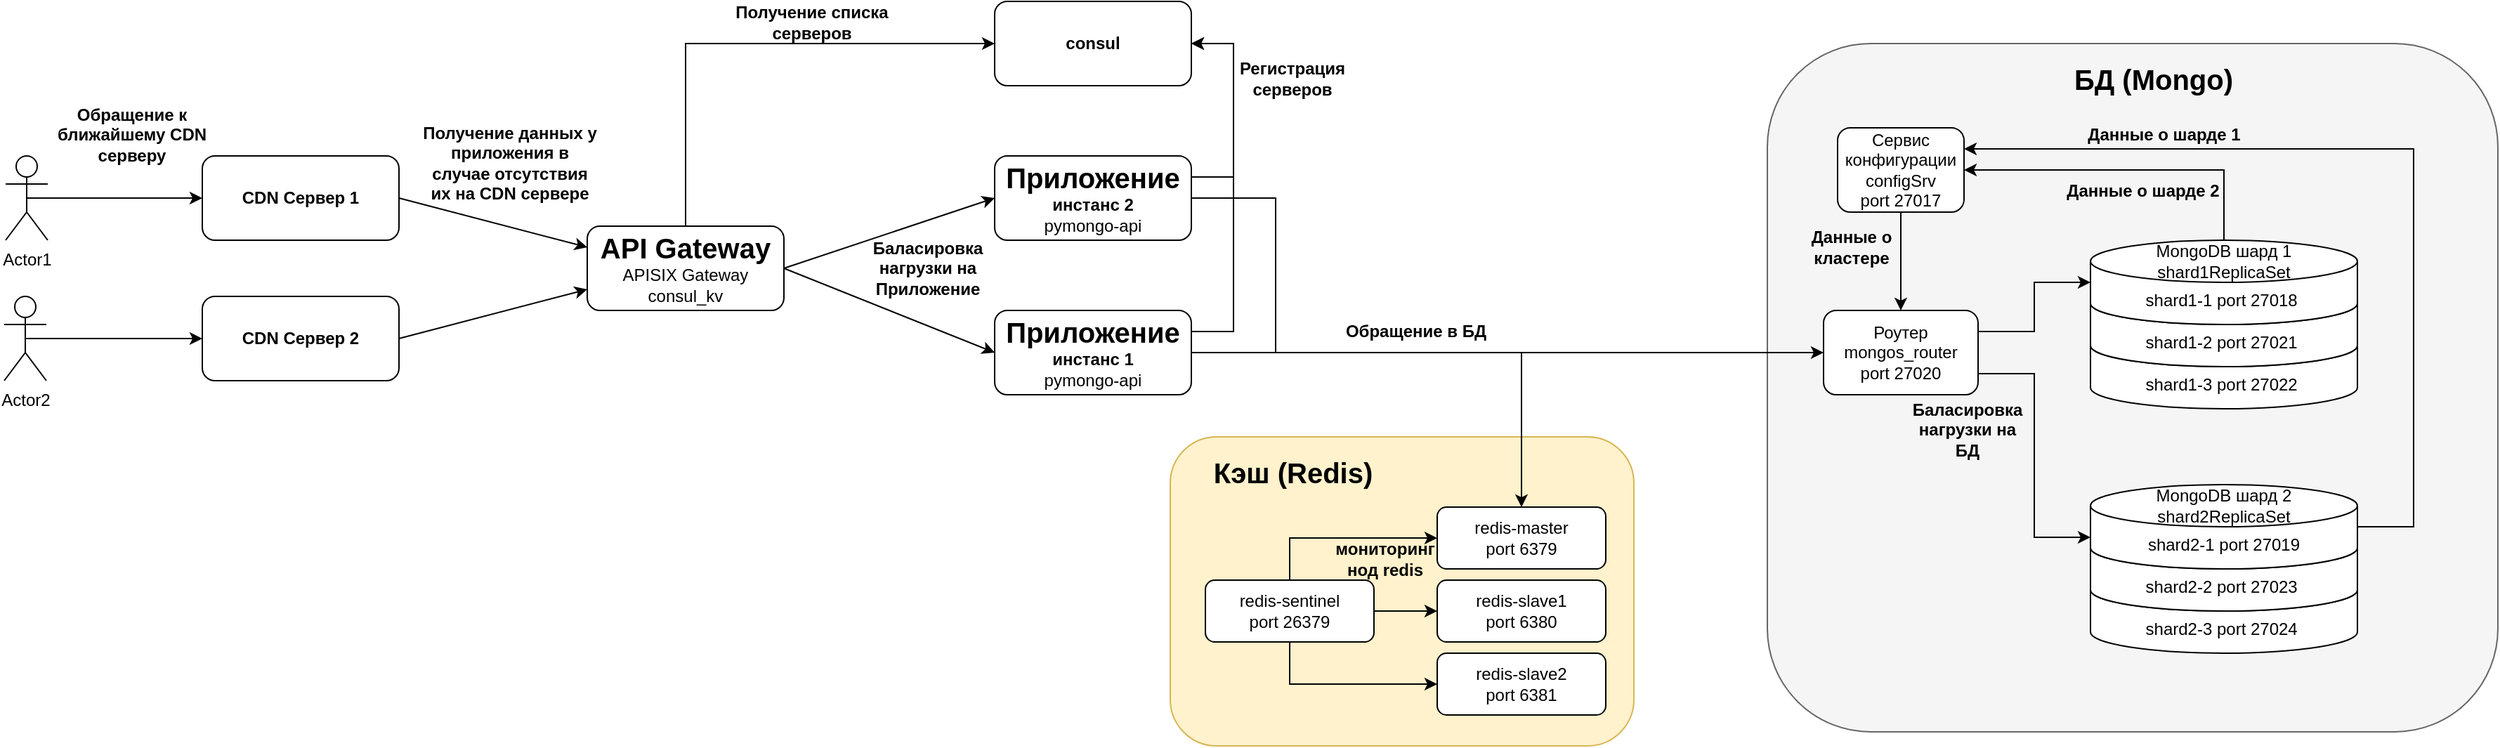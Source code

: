<mxfile version="24.7.17">
  <diagram name="Page-1" id="-H_mtQnk-PTXWXPvYvuk">
    <mxGraphModel dx="2390" dy="823" grid="1" gridSize="10" guides="1" tooltips="1" connect="1" arrows="1" fold="1" page="1" pageScale="1" pageWidth="1169" pageHeight="827" math="0" shadow="0">
      <root>
        <mxCell id="0" />
        <mxCell id="1" parent="0" />
        <mxCell id="6nxzz3cChRqadrtvslNQ-6" value="" style="rounded=1;whiteSpace=wrap;html=1;fillStyle=auto;fillColor=#f5f5f5;fontColor=#333333;strokeColor=#666666;" parent="1" vertex="1">
          <mxGeometry x="500" y="100" width="520" height="490" as="geometry" />
        </mxCell>
        <mxCell id="6nxzz3cChRqadrtvslNQ-4" value="" style="rounded=1;whiteSpace=wrap;html=1;fillStyle=auto;fillColor=#fff2cc;strokeColor=#d6b656;" parent="1" vertex="1">
          <mxGeometry x="75" y="380" width="330" height="220" as="geometry" />
        </mxCell>
        <mxCell id="bckmDBIah3tdikdVT8KQ-4" value="shard2-3 port&amp;nbsp;27024&amp;nbsp;" style="shape=cylinder3;whiteSpace=wrap;html=1;boundedLbl=1;backgroundOutline=1;size=15;" parent="1" vertex="1">
          <mxGeometry x="730" y="474" width="190" height="60" as="geometry" />
        </mxCell>
        <mxCell id="bckmDBIah3tdikdVT8KQ-3" value="shard2-2 port&amp;nbsp;27023&amp;nbsp;" style="shape=cylinder3;whiteSpace=wrap;html=1;boundedLbl=1;backgroundOutline=1;size=15;" parent="1" vertex="1">
          <mxGeometry x="730" y="444" width="190" height="60" as="geometry" />
        </mxCell>
        <mxCell id="bckmDBIah3tdikdVT8KQ-2" value="shard1-3 port&amp;nbsp;27022&amp;nbsp;" style="shape=cylinder3;whiteSpace=wrap;html=1;boundedLbl=1;backgroundOutline=1;size=15;" parent="1" vertex="1">
          <mxGeometry x="730" y="300" width="190" height="60" as="geometry" />
        </mxCell>
        <mxCell id="bckmDBIah3tdikdVT8KQ-1" value="shard1-2 port&amp;nbsp;27021&amp;nbsp;" style="shape=cylinder3;whiteSpace=wrap;html=1;boundedLbl=1;backgroundOutline=1;size=15;" parent="1" vertex="1">
          <mxGeometry x="730" y="270" width="190" height="60" as="geometry" />
        </mxCell>
        <mxCell id="zA23MoTUsTF4_91t8viU-2" value="shard1-1 port&amp;nbsp;27018&amp;nbsp;" style="shape=cylinder3;whiteSpace=wrap;html=1;boundedLbl=1;backgroundOutline=1;size=15;" parent="1" vertex="1">
          <mxGeometry x="730" y="240" width="190" height="60" as="geometry" />
        </mxCell>
        <mxCell id="zA23MoTUsTF4_91t8viU-3" value="&lt;div&gt;&lt;b&gt;&lt;font style=&quot;font-size: 20px;&quot;&gt;Приложение&lt;/font&gt;&lt;/b&gt;&lt;/div&gt;&lt;div&gt;&lt;b&gt;&lt;font style=&quot;font-size: 12px;&quot;&gt;инстанс 1&lt;/font&gt;&lt;/b&gt;&lt;/div&gt;pymongo-api" style="rounded=1;whiteSpace=wrap;html=1;" parent="1" vertex="1">
          <mxGeometry x="-50" y="290" width="140" height="60" as="geometry" />
        </mxCell>
        <mxCell id="owCK5AHuxcXXN9G-xscD-1" value="Роутер&lt;div&gt;mongos_router&lt;br&gt;&lt;div&gt;port&amp;nbsp;27020&lt;/div&gt;&lt;/div&gt;" style="rounded=1;whiteSpace=wrap;html=1;" parent="1" vertex="1">
          <mxGeometry x="540" y="290" width="110" height="60" as="geometry" />
        </mxCell>
        <mxCell id="owCK5AHuxcXXN9G-xscD-2" value="Сервис конфигурации&lt;div&gt;configSrv&lt;br&gt;&lt;div&gt;port&amp;nbsp;27017&lt;/div&gt;&lt;/div&gt;" style="rounded=1;whiteSpace=wrap;html=1;" parent="1" vertex="1">
          <mxGeometry x="550" y="160" width="90" height="60" as="geometry" />
        </mxCell>
        <mxCell id="owCK5AHuxcXXN9G-xscD-3" style="edgeStyle=orthogonalEdgeStyle;rounded=0;orthogonalLoop=1;jettySize=auto;html=1;exitX=0.5;exitY=0;exitDx=0;exitDy=0;entryX=1;entryY=0.5;entryDx=0;entryDy=0;exitPerimeter=0;" parent="1" source="zA23MoTUsTF4_91t8viU-2" target="owCK5AHuxcXXN9G-xscD-2" edge="1">
          <mxGeometry relative="1" as="geometry">
            <mxPoint x="620" y="240" as="sourcePoint" />
            <mxPoint x="720" y="240" as="targetPoint" />
          </mxGeometry>
        </mxCell>
        <mxCell id="owCK5AHuxcXXN9G-xscD-4" style="edgeStyle=orthogonalEdgeStyle;rounded=0;orthogonalLoop=1;jettySize=auto;html=1;exitX=0.5;exitY=1;exitDx=0;exitDy=0;entryX=0.5;entryY=0;entryDx=0;entryDy=0;" parent="1" source="owCK5AHuxcXXN9G-xscD-2" target="owCK5AHuxcXXN9G-xscD-1" edge="1">
          <mxGeometry relative="1" as="geometry">
            <mxPoint x="750" y="290" as="sourcePoint" />
            <mxPoint x="670" y="200" as="targetPoint" />
          </mxGeometry>
        </mxCell>
        <mxCell id="owCK5AHuxcXXN9G-xscD-5" style="edgeStyle=orthogonalEdgeStyle;rounded=0;orthogonalLoop=1;jettySize=auto;html=1;exitX=1;exitY=0.25;exitDx=0;exitDy=0;entryX=0;entryY=0.5;entryDx=0;entryDy=0;entryPerimeter=0;" parent="1" source="owCK5AHuxcXXN9G-xscD-1" target="zA23MoTUsTF4_91t8viU-2" edge="1">
          <mxGeometry relative="1" as="geometry">
            <mxPoint x="625" y="230" as="sourcePoint" />
            <mxPoint x="730" y="307.5" as="targetPoint" />
          </mxGeometry>
        </mxCell>
        <mxCell id="owCK5AHuxcXXN9G-xscD-7" style="edgeStyle=orthogonalEdgeStyle;rounded=0;orthogonalLoop=1;jettySize=auto;html=1;exitX=1;exitY=0.75;exitDx=0;exitDy=0;entryX=0;entryY=0;entryDx=0;entryDy=37.5;entryPerimeter=0;" parent="1" source="owCK5AHuxcXXN9G-xscD-1" target="owCK5AHuxcXXN9G-xscD-15" edge="1">
          <mxGeometry relative="1" as="geometry">
            <mxPoint x="660" y="315" as="sourcePoint" />
            <mxPoint x="730" y="481.5" as="targetPoint" />
          </mxGeometry>
        </mxCell>
        <mxCell id="owCK5AHuxcXXN9G-xscD-8" style="edgeStyle=orthogonalEdgeStyle;rounded=0;orthogonalLoop=1;jettySize=auto;html=1;exitX=1;exitY=0.5;exitDx=0;exitDy=0;entryX=1;entryY=0.25;entryDx=0;entryDy=0;exitPerimeter=0;" parent="1" source="owCK5AHuxcXXN9G-xscD-15" target="owCK5AHuxcXXN9G-xscD-2" edge="1">
          <mxGeometry relative="1" as="geometry">
            <mxPoint x="920" y="480" as="sourcePoint" />
            <mxPoint x="670" y="200" as="targetPoint" />
            <Array as="points">
              <mxPoint x="960" y="444" />
              <mxPoint x="960" y="175" />
            </Array>
          </mxGeometry>
        </mxCell>
        <mxCell id="owCK5AHuxcXXN9G-xscD-10" value="MongoDB шард 1&lt;div&gt;shard1ReplicaSet&lt;br&gt;&lt;/div&gt;" style="text;html=1;align=center;verticalAlign=middle;whiteSpace=wrap;rounded=0;" parent="1" vertex="1">
          <mxGeometry x="730" y="240" width="190" height="30" as="geometry" />
        </mxCell>
        <mxCell id="owCK5AHuxcXXN9G-xscD-15" value="shard2-1 port&amp;nbsp;27019" style="shape=cylinder3;whiteSpace=wrap;html=1;boundedLbl=1;backgroundOutline=1;size=15;" parent="1" vertex="1">
          <mxGeometry x="730" y="414" width="190" height="60" as="geometry" />
        </mxCell>
        <mxCell id="owCK5AHuxcXXN9G-xscD-16" value="MongoDB ш&lt;span style=&quot;background-color: initial;&quot;&gt;ард 2&lt;/span&gt;&lt;div&gt;shard2ReplicaSet&lt;span style=&quot;background-color: initial;&quot;&gt;&lt;br&gt;&lt;/span&gt;&lt;/div&gt;" style="text;html=1;align=center;verticalAlign=middle;whiteSpace=wrap;rounded=0;" parent="1" vertex="1">
          <mxGeometry x="730" y="414" width="190" height="30" as="geometry" />
        </mxCell>
        <mxCell id="6nxzz3cChRqadrtvslNQ-1" style="edgeStyle=orthogonalEdgeStyle;rounded=0;orthogonalLoop=1;jettySize=auto;html=1;exitX=1;exitY=0.5;exitDx=0;exitDy=0;entryX=0;entryY=0.5;entryDx=0;entryDy=0;" parent="1" source="zA23MoTUsTF4_91t8viU-3" target="owCK5AHuxcXXN9G-xscD-1" edge="1">
          <mxGeometry relative="1" as="geometry">
            <mxPoint x="605" y="230" as="sourcePoint" />
            <mxPoint x="605" y="300" as="targetPoint" />
          </mxGeometry>
        </mxCell>
        <mxCell id="6nxzz3cChRqadrtvslNQ-2" value="redis-master&lt;div&gt;&lt;/div&gt;&lt;div&gt;port 6379&lt;/div&gt;" style="rounded=1;whiteSpace=wrap;html=1;" parent="1" vertex="1">
          <mxGeometry x="265" y="430" width="120" height="44" as="geometry" />
        </mxCell>
        <mxCell id="6nxzz3cChRqadrtvslNQ-3" value="redis-slave1&lt;div&gt;&lt;/div&gt;&lt;div&gt;port 6380&lt;br&gt;&lt;/div&gt;" style="rounded=1;whiteSpace=wrap;html=1;" parent="1" vertex="1">
          <mxGeometry x="265" y="482" width="120" height="44" as="geometry" />
        </mxCell>
        <mxCell id="6nxzz3cChRqadrtvslNQ-5" value="Кэш (Redis)" style="text;html=1;align=center;verticalAlign=middle;whiteSpace=wrap;rounded=0;fontStyle=1;fontSize=20;" parent="1" vertex="1">
          <mxGeometry x="100" y="390" width="125" height="30" as="geometry" />
        </mxCell>
        <mxCell id="6nxzz3cChRqadrtvslNQ-7" value="БД (Mongo)" style="text;html=1;align=center;verticalAlign=middle;whiteSpace=wrap;rounded=0;fontStyle=1;fontSize=20;" parent="1" vertex="1">
          <mxGeometry x="710" y="110" width="130" height="30" as="geometry" />
        </mxCell>
        <mxCell id="6nxzz3cChRqadrtvslNQ-8" style="edgeStyle=orthogonalEdgeStyle;rounded=0;orthogonalLoop=1;jettySize=auto;html=1;exitX=1;exitY=0.5;exitDx=0;exitDy=0;entryX=0.5;entryY=0;entryDx=0;entryDy=0;" parent="1" source="zA23MoTUsTF4_91t8viU-3" target="6nxzz3cChRqadrtvslNQ-2" edge="1">
          <mxGeometry relative="1" as="geometry">
            <mxPoint x="160" y="330" as="sourcePoint" />
            <mxPoint x="550" y="330" as="targetPoint" />
          </mxGeometry>
        </mxCell>
        <mxCell id="6nxzz3cChRqadrtvslNQ-10" value="redis-slave2&lt;div&gt;&lt;/div&gt;&lt;div&gt;port 6381&lt;br&gt;&lt;/div&gt;" style="rounded=1;whiteSpace=wrap;html=1;" parent="1" vertex="1">
          <mxGeometry x="265" y="534" width="120" height="44" as="geometry" />
        </mxCell>
        <mxCell id="6nxzz3cChRqadrtvslNQ-15" value="Обращение в БД" style="text;html=1;align=center;verticalAlign=middle;whiteSpace=wrap;rounded=0;fontStyle=1" parent="1" vertex="1">
          <mxGeometry x="180" y="290" width="140" height="30" as="geometry" />
        </mxCell>
        <mxCell id="6nxzz3cChRqadrtvslNQ-19" value="Данные о кластере" style="text;html=1;align=center;verticalAlign=middle;whiteSpace=wrap;rounded=0;fontStyle=1" parent="1" vertex="1">
          <mxGeometry x="530" y="230" width="60" height="30" as="geometry" />
        </mxCell>
        <mxCell id="6nxzz3cChRqadrtvslNQ-20" value="Данные о шарде 1" style="text;html=1;align=center;verticalAlign=middle;whiteSpace=wrap;rounded=0;fontStyle=1" parent="1" vertex="1">
          <mxGeometry x="725" y="150" width="115" height="30" as="geometry" />
        </mxCell>
        <mxCell id="6nxzz3cChRqadrtvslNQ-21" value="Данные о шарде 2" style="text;html=1;align=center;verticalAlign=middle;whiteSpace=wrap;rounded=0;fontStyle=1" parent="1" vertex="1">
          <mxGeometry x="710" y="190" width="115" height="30" as="geometry" />
        </mxCell>
        <mxCell id="6nxzz3cChRqadrtvslNQ-22" value="Баласировка нагрузки на БД" style="text;html=1;align=center;verticalAlign=middle;whiteSpace=wrap;rounded=0;fontStyle=1" parent="1" vertex="1">
          <mxGeometry x="600" y="360" width="85" height="30" as="geometry" />
        </mxCell>
        <mxCell id="2VOlMwJ-2V_Eu2CbF1iW-1" value="&lt;div&gt;redis-sentinel&lt;/div&gt;&lt;div&gt;port 26379&lt;/div&gt;" style="rounded=1;whiteSpace=wrap;html=1;" parent="1" vertex="1">
          <mxGeometry x="100" y="482" width="120" height="44" as="geometry" />
        </mxCell>
        <mxCell id="2VOlMwJ-2V_Eu2CbF1iW-2" value="" style="endArrow=classic;html=1;rounded=0;entryX=0;entryY=0.5;entryDx=0;entryDy=0;exitX=0.5;exitY=0;exitDx=0;exitDy=0;" parent="1" source="2VOlMwJ-2V_Eu2CbF1iW-1" target="6nxzz3cChRqadrtvslNQ-2" edge="1">
          <mxGeometry width="50" height="50" relative="1" as="geometry">
            <mxPoint x="-10" y="500" as="sourcePoint" />
            <mxPoint x="40" y="450" as="targetPoint" />
            <Array as="points">
              <mxPoint x="160" y="452" />
            </Array>
          </mxGeometry>
        </mxCell>
        <mxCell id="2VOlMwJ-2V_Eu2CbF1iW-3" value="" style="endArrow=classic;html=1;rounded=0;entryX=0;entryY=0.5;entryDx=0;entryDy=0;exitX=0.5;exitY=1;exitDx=0;exitDy=0;" parent="1" source="2VOlMwJ-2V_Eu2CbF1iW-1" target="6nxzz3cChRqadrtvslNQ-10" edge="1">
          <mxGeometry width="50" height="50" relative="1" as="geometry">
            <mxPoint x="157.5" y="571" as="sourcePoint" />
            <mxPoint x="262.5" y="541" as="targetPoint" />
            <Array as="points">
              <mxPoint x="160" y="556" />
            </Array>
          </mxGeometry>
        </mxCell>
        <mxCell id="2VOlMwJ-2V_Eu2CbF1iW-4" value="" style="endArrow=classic;html=1;rounded=0;entryX=0;entryY=0.5;entryDx=0;entryDy=0;exitX=1;exitY=0.5;exitDx=0;exitDy=0;" parent="1" source="2VOlMwJ-2V_Eu2CbF1iW-1" target="6nxzz3cChRqadrtvslNQ-3" edge="1">
          <mxGeometry width="50" height="50" relative="1" as="geometry">
            <mxPoint x="200" y="580" as="sourcePoint" />
            <mxPoint x="250" y="530" as="targetPoint" />
          </mxGeometry>
        </mxCell>
        <mxCell id="2VOlMwJ-2V_Eu2CbF1iW-5" value="мониторинг нод redis" style="text;html=1;align=center;verticalAlign=middle;whiteSpace=wrap;rounded=0;fontStyle=1" parent="1" vertex="1">
          <mxGeometry x="192.5" y="452" width="70" height="30" as="geometry" />
        </mxCell>
        <mxCell id="ilNeSztwmNpxgVw_L8iR-1" value="&lt;div&gt;&lt;b&gt;&lt;font style=&quot;font-size: 20px;&quot;&gt;API Gateway&lt;/font&gt;&lt;/b&gt;&lt;/div&gt;APISIX Gateway&lt;div&gt;consul_kv&lt;/div&gt;" style="rounded=1;whiteSpace=wrap;html=1;" parent="1" vertex="1">
          <mxGeometry x="-340" y="230" width="140" height="60" as="geometry" />
        </mxCell>
        <mxCell id="ilNeSztwmNpxgVw_L8iR-2" value="&lt;div&gt;&lt;b&gt;&lt;font style=&quot;font-size: 20px;&quot;&gt;Приложение&lt;/font&gt;&lt;/b&gt;&lt;/div&gt;&lt;div&gt;&lt;b&gt;&lt;font style=&quot;font-size: 12px;&quot;&gt;инстанс 2&lt;/font&gt;&lt;/b&gt;&lt;/div&gt;pymongo-api" style="rounded=1;whiteSpace=wrap;html=1;" parent="1" vertex="1">
          <mxGeometry x="-50" y="180" width="140" height="60" as="geometry" />
        </mxCell>
        <mxCell id="ilNeSztwmNpxgVw_L8iR-5" value="" style="endArrow=none;html=1;rounded=0;entryX=1;entryY=0.5;entryDx=0;entryDy=0;" parent="1" target="ilNeSztwmNpxgVw_L8iR-2" edge="1">
          <mxGeometry width="50" height="50" relative="1" as="geometry">
            <mxPoint x="150" y="320" as="sourcePoint" />
            <mxPoint x="170" y="200" as="targetPoint" />
            <Array as="points">
              <mxPoint x="150" y="210" />
            </Array>
          </mxGeometry>
        </mxCell>
        <mxCell id="ilNeSztwmNpxgVw_L8iR-9" value="&lt;div style=&quot;font-size: 12px;&quot;&gt;&lt;span style=&quot;font-size: 12px;&quot;&gt;&lt;b style=&quot;font-size: 12px;&quot;&gt;consul&lt;/b&gt;&lt;/span&gt;&lt;/div&gt;" style="rounded=1;whiteSpace=wrap;html=1;fontSize=12;" parent="1" vertex="1">
          <mxGeometry x="-50" y="70" width="140" height="60" as="geometry" />
        </mxCell>
        <mxCell id="ilNeSztwmNpxgVw_L8iR-10" value="" style="endArrow=classic;html=1;rounded=0;entryX=0;entryY=0.5;entryDx=0;entryDy=0;exitX=1;exitY=0.5;exitDx=0;exitDy=0;" parent="1" source="ilNeSztwmNpxgVw_L8iR-1" target="ilNeSztwmNpxgVw_L8iR-2" edge="1">
          <mxGeometry width="50" height="50" relative="1" as="geometry">
            <mxPoint x="-240" y="460" as="sourcePoint" />
            <mxPoint x="-190" y="410" as="targetPoint" />
          </mxGeometry>
        </mxCell>
        <mxCell id="ilNeSztwmNpxgVw_L8iR-11" value="" style="endArrow=classic;html=1;rounded=0;entryX=0;entryY=0.5;entryDx=0;entryDy=0;" parent="1" target="zA23MoTUsTF4_91t8viU-3" edge="1">
          <mxGeometry width="50" height="50" relative="1" as="geometry">
            <mxPoint x="-200" y="260" as="sourcePoint" />
            <mxPoint x="-160" y="410" as="targetPoint" />
          </mxGeometry>
        </mxCell>
        <mxCell id="ilNeSztwmNpxgVw_L8iR-12" value="" style="endArrow=classic;html=1;rounded=0;exitX=1;exitY=0.25;exitDx=0;exitDy=0;" parent="1" source="ilNeSztwmNpxgVw_L8iR-2" edge="1">
          <mxGeometry width="50" height="50" relative="1" as="geometry">
            <mxPoint x="160" y="180" as="sourcePoint" />
            <mxPoint x="90" y="100" as="targetPoint" />
            <Array as="points">
              <mxPoint x="120" y="195" />
              <mxPoint x="120" y="100" />
            </Array>
          </mxGeometry>
        </mxCell>
        <mxCell id="ilNeSztwmNpxgVw_L8iR-13" value="" style="endArrow=classic;html=1;rounded=0;exitX=1;exitY=0.25;exitDx=0;exitDy=0;entryX=1;entryY=0.5;entryDx=0;entryDy=0;" parent="1" source="zA23MoTUsTF4_91t8viU-3" target="ilNeSztwmNpxgVw_L8iR-9" edge="1">
          <mxGeometry width="50" height="50" relative="1" as="geometry">
            <mxPoint x="90" y="320" as="sourcePoint" />
            <mxPoint x="90" y="225" as="targetPoint" />
            <Array as="points">
              <mxPoint x="120" y="305" />
              <mxPoint x="120" y="100" />
            </Array>
          </mxGeometry>
        </mxCell>
        <mxCell id="ilNeSztwmNpxgVw_L8iR-14" value="" style="endArrow=classic;html=1;rounded=0;exitX=0.5;exitY=0;exitDx=0;exitDy=0;entryX=0;entryY=0.5;entryDx=0;entryDy=0;" parent="1" source="ilNeSztwmNpxgVw_L8iR-1" target="ilNeSztwmNpxgVw_L8iR-9" edge="1">
          <mxGeometry width="50" height="50" relative="1" as="geometry">
            <mxPoint x="-190" y="270" as="sourcePoint" />
            <mxPoint x="-160" y="160" as="targetPoint" />
            <Array as="points">
              <mxPoint x="-270" y="100" />
            </Array>
          </mxGeometry>
        </mxCell>
        <mxCell id="ilNeSztwmNpxgVw_L8iR-15" value="Получение списка серверов" style="text;html=1;align=center;verticalAlign=middle;whiteSpace=wrap;rounded=0;fontStyle=1" parent="1" vertex="1">
          <mxGeometry x="-250" y="70" width="140" height="30" as="geometry" />
        </mxCell>
        <mxCell id="ilNeSztwmNpxgVw_L8iR-16" value="Регистрация серверов" style="text;html=1;align=center;verticalAlign=middle;whiteSpace=wrap;rounded=0;fontStyle=1" parent="1" vertex="1">
          <mxGeometry x="122.5" y="110" width="77.5" height="30" as="geometry" />
        </mxCell>
        <mxCell id="ilNeSztwmNpxgVw_L8iR-17" value="Баласировка нагрузки на Приложение" style="text;html=1;align=center;verticalAlign=middle;whiteSpace=wrap;rounded=0;fontStyle=1" parent="1" vertex="1">
          <mxGeometry x="-140" y="245" width="85" height="30" as="geometry" />
        </mxCell>
        <mxCell id="MDzy339Z5Q4EAMhAfoU4-1" value="&lt;div style=&quot;font-size: 12px;&quot;&gt;&lt;b&gt;CDN Сервер 1&lt;/b&gt;&lt;/div&gt;" style="rounded=1;whiteSpace=wrap;html=1;fontSize=12;" vertex="1" parent="1">
          <mxGeometry x="-614" y="180" width="140" height="60" as="geometry" />
        </mxCell>
        <mxCell id="MDzy339Z5Q4EAMhAfoU4-2" value="&lt;div style=&quot;font-size: 12px;&quot;&gt;&lt;b&gt;CDN Сервер 2&lt;/b&gt;&lt;/div&gt;" style="rounded=1;whiteSpace=wrap;html=1;fontSize=12;" vertex="1" parent="1">
          <mxGeometry x="-614" y="280" width="140" height="60" as="geometry" />
        </mxCell>
        <mxCell id="MDzy339Z5Q4EAMhAfoU4-3" value="Actor1" style="shape=umlActor;verticalLabelPosition=bottom;verticalAlign=top;html=1;outlineConnect=0;" vertex="1" parent="1">
          <mxGeometry x="-754" y="180" width="30" height="60" as="geometry" />
        </mxCell>
        <mxCell id="MDzy339Z5Q4EAMhAfoU4-4" value="" style="endArrow=classic;html=1;rounded=0;entryX=0;entryY=0.5;entryDx=0;entryDy=0;exitX=0.5;exitY=0.5;exitDx=0;exitDy=0;exitPerimeter=0;" edge="1" parent="1" source="MDzy339Z5Q4EAMhAfoU4-3" target="MDzy339Z5Q4EAMhAfoU4-1">
          <mxGeometry width="50" height="50" relative="1" as="geometry">
            <mxPoint x="-714" y="240" as="sourcePoint" />
            <mxPoint x="-284" y="300" as="targetPoint" />
          </mxGeometry>
        </mxCell>
        <mxCell id="MDzy339Z5Q4EAMhAfoU4-5" value="" style="endArrow=classic;html=1;rounded=0;entryX=0;entryY=0.5;entryDx=0;entryDy=0;exitX=0.5;exitY=0.5;exitDx=0;exitDy=0;exitPerimeter=0;" edge="1" parent="1" source="MDzy339Z5Q4EAMhAfoU4-6" target="MDzy339Z5Q4EAMhAfoU4-2">
          <mxGeometry width="50" height="50" relative="1" as="geometry">
            <mxPoint x="-714" y="270" as="sourcePoint" />
            <mxPoint x="-604" y="220" as="targetPoint" />
          </mxGeometry>
        </mxCell>
        <mxCell id="MDzy339Z5Q4EAMhAfoU4-6" value="Actor2" style="shape=umlActor;verticalLabelPosition=bottom;verticalAlign=top;html=1;outlineConnect=0;" vertex="1" parent="1">
          <mxGeometry x="-755" y="280" width="30" height="60" as="geometry" />
        </mxCell>
        <mxCell id="MDzy339Z5Q4EAMhAfoU4-8" value="" style="endArrow=classic;html=1;rounded=0;entryX=0;entryY=0.25;entryDx=0;entryDy=0;exitX=1;exitY=0.5;exitDx=0;exitDy=0;" edge="1" parent="1" source="MDzy339Z5Q4EAMhAfoU4-1" target="ilNeSztwmNpxgVw_L8iR-1">
          <mxGeometry width="50" height="50" relative="1" as="geometry">
            <mxPoint x="-380" y="420" as="sourcePoint" />
            <mxPoint x="-330" y="370" as="targetPoint" />
          </mxGeometry>
        </mxCell>
        <mxCell id="MDzy339Z5Q4EAMhAfoU4-9" value="" style="endArrow=classic;html=1;rounded=0;entryX=0;entryY=0.75;entryDx=0;entryDy=0;exitX=1;exitY=0.5;exitDx=0;exitDy=0;" edge="1" parent="1" source="MDzy339Z5Q4EAMhAfoU4-2" target="ilNeSztwmNpxgVw_L8iR-1">
          <mxGeometry width="50" height="50" relative="1" as="geometry">
            <mxPoint x="-450" y="410" as="sourcePoint" />
            <mxPoint x="-400" y="360" as="targetPoint" />
          </mxGeometry>
        </mxCell>
        <mxCell id="MDzy339Z5Q4EAMhAfoU4-10" value="Обращение к ближайшему CDN серверу" style="text;html=1;align=center;verticalAlign=middle;whiteSpace=wrap;rounded=0;fontStyle=1" vertex="1" parent="1">
          <mxGeometry x="-734" y="150" width="140" height="30" as="geometry" />
        </mxCell>
        <mxCell id="MDzy339Z5Q4EAMhAfoU4-11" value="Получение данных у приложения в случае отсутствия их на CDN сервере" style="text;html=1;align=center;verticalAlign=middle;whiteSpace=wrap;rounded=0;fontStyle=1" vertex="1" parent="1">
          <mxGeometry x="-460" y="170" width="130" height="30" as="geometry" />
        </mxCell>
      </root>
    </mxGraphModel>
  </diagram>
</mxfile>
